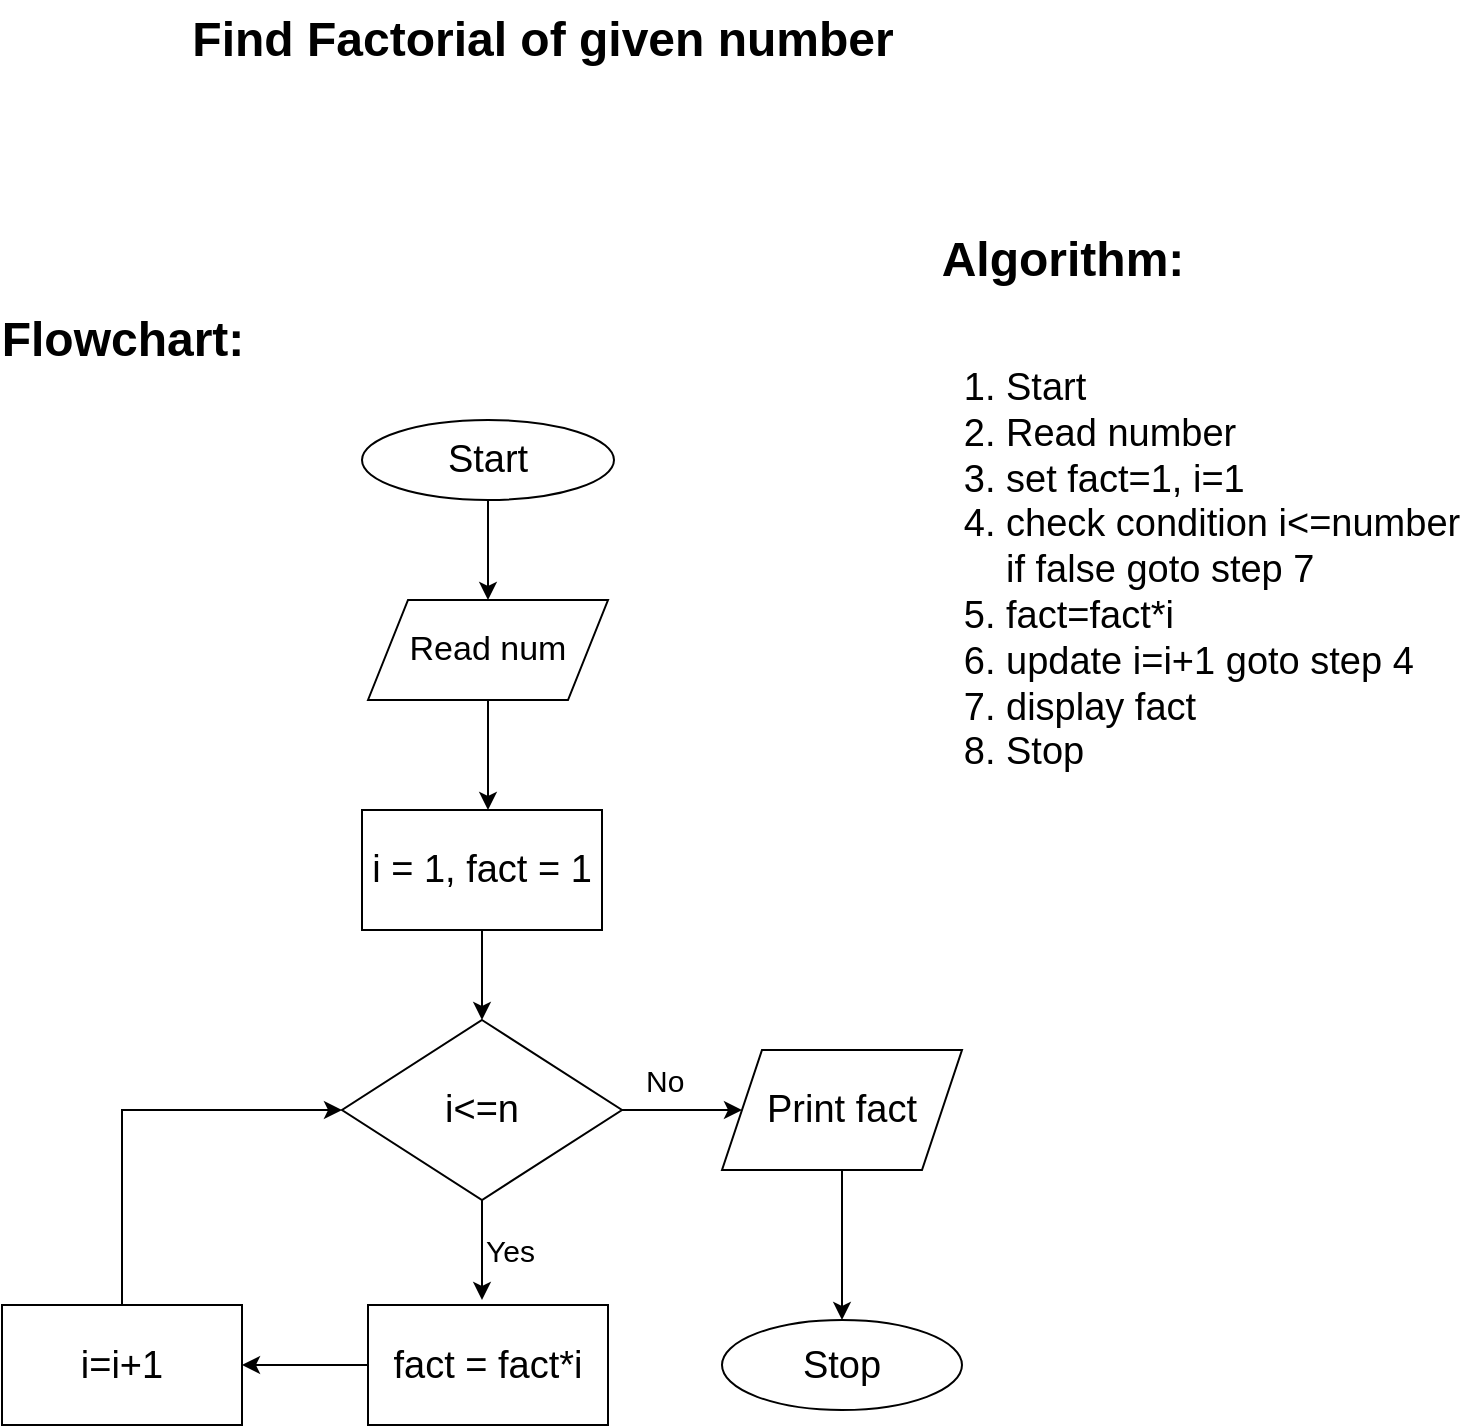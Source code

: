 <mxfile version="20.2.3" type="device"><diagram id="C5RBs43oDa-KdzZeNtuy" name="Page-1"><mxGraphModel dx="948" dy="857" grid="1" gridSize="10" guides="1" tooltips="1" connect="1" arrows="1" fold="1" page="1" pageScale="1" pageWidth="827" pageHeight="1169" math="0" shadow="0"><root><mxCell id="WIyWlLk6GJQsqaUBKTNV-0"/><mxCell id="WIyWlLk6GJQsqaUBKTNV-1" parent="WIyWlLk6GJQsqaUBKTNV-0"/><mxCell id="X0aBdcByCuxlTt1kCmt3-0" value="&lt;font style=&quot;font-size: 19px;&quot;&gt;Start&lt;/font&gt;" style="ellipse;whiteSpace=wrap;html=1;" parent="WIyWlLk6GJQsqaUBKTNV-1" vertex="1"><mxGeometry x="210" y="280" width="126" height="40" as="geometry"/></mxCell><mxCell id="X0aBdcByCuxlTt1kCmt3-1" value="&lt;font style=&quot;font-size: 17px;&quot;&gt;Read num&lt;br&gt;&lt;/font&gt;" style="shape=parallelogram;perimeter=parallelogramPerimeter;whiteSpace=wrap;html=1;fixedSize=1;" parent="WIyWlLk6GJQsqaUBKTNV-1" vertex="1"><mxGeometry x="213" y="370" width="120" height="50" as="geometry"/></mxCell><mxCell id="X0aBdcByCuxlTt1kCmt3-6" value="" style="endArrow=classic;html=1;rounded=0;exitX=0.5;exitY=1;exitDx=0;exitDy=0;entryX=0.5;entryY=0;entryDx=0;entryDy=0;" parent="WIyWlLk6GJQsqaUBKTNV-1" source="X0aBdcByCuxlTt1kCmt3-0" target="X0aBdcByCuxlTt1kCmt3-1" edge="1"><mxGeometry width="50" height="50" relative="1" as="geometry"><mxPoint x="249" y="690" as="sourcePoint"/><mxPoint x="299" y="640" as="targetPoint"/></mxGeometry></mxCell><mxCell id="X0aBdcByCuxlTt1kCmt3-7" value="" style="endArrow=classic;html=1;rounded=0;exitX=0.5;exitY=1;exitDx=0;exitDy=0;" parent="WIyWlLk6GJQsqaUBKTNV-1" source="X0aBdcByCuxlTt1kCmt3-1" edge="1"><mxGeometry width="50" height="50" relative="1" as="geometry"><mxPoint x="249" y="690" as="sourcePoint"/><mxPoint x="273" y="475" as="targetPoint"/></mxGeometry></mxCell><mxCell id="X0aBdcByCuxlTt1kCmt3-19" value="Algorithm:" style="text;strokeColor=none;fillColor=none;html=1;fontSize=24;fontStyle=1;verticalAlign=middle;align=center;" parent="WIyWlLk6GJQsqaUBKTNV-1" vertex="1"><mxGeometry x="510" y="180" width="100" height="40" as="geometry"/></mxCell><mxCell id="X0aBdcByCuxlTt1kCmt3-20" value="Flowchart:" style="text;strokeColor=none;fillColor=none;html=1;fontSize=24;fontStyle=1;verticalAlign=middle;align=center;" parent="WIyWlLk6GJQsqaUBKTNV-1" vertex="1"><mxGeometry x="40" y="220" width="100" height="40" as="geometry"/></mxCell><mxCell id="X0aBdcByCuxlTt1kCmt3-21" value="Find Factorial of given number" style="text;strokeColor=none;fillColor=none;html=1;fontSize=24;fontStyle=1;verticalAlign=middle;align=center;" parent="WIyWlLk6GJQsqaUBKTNV-1" vertex="1"><mxGeometry x="250" y="70" width="100" height="40" as="geometry"/></mxCell><mxCell id="X0aBdcByCuxlTt1kCmt3-26" value="&lt;ol&gt;&lt;li&gt;Start&lt;/li&gt;&lt;li&gt;Read number&lt;/li&gt;&lt;li&gt;set fact=1, i=1&lt;/li&gt;&lt;li&gt;check condition i&amp;lt;=number if false goto step 7&lt;/li&gt;&lt;li&gt;fact=fact*i&lt;/li&gt;&lt;li&gt;update i=i+1 goto step 4&lt;/li&gt;&lt;li&gt;display fact&lt;/li&gt;&lt;li&gt;Stop&lt;/li&gt;&lt;/ol&gt;" style="text;strokeColor=none;fillColor=none;html=1;whiteSpace=wrap;verticalAlign=middle;overflow=hidden;fontSize=19;" parent="WIyWlLk6GJQsqaUBKTNV-1" vertex="1"><mxGeometry x="490" y="230" width="280" height="250" as="geometry"/></mxCell><mxCell id="JCLA_JhDBz_T0_aP7jsc-11" style="edgeStyle=orthogonalEdgeStyle;rounded=0;orthogonalLoop=1;jettySize=auto;html=1;entryX=0.5;entryY=0;entryDx=0;entryDy=0;fontSize=19;" parent="WIyWlLk6GJQsqaUBKTNV-1" source="JCLA_JhDBz_T0_aP7jsc-0" target="JCLA_JhDBz_T0_aP7jsc-2" edge="1"><mxGeometry relative="1" as="geometry"/></mxCell><mxCell id="JCLA_JhDBz_T0_aP7jsc-0" value="i = 1, fact = 1" style="rounded=0;whiteSpace=wrap;html=1;fontSize=19;" parent="WIyWlLk6GJQsqaUBKTNV-1" vertex="1"><mxGeometry x="210" y="475" width="120" height="60" as="geometry"/></mxCell><mxCell id="JCLA_JhDBz_T0_aP7jsc-10" style="edgeStyle=orthogonalEdgeStyle;rounded=0;orthogonalLoop=1;jettySize=auto;html=1;fontSize=19;" parent="WIyWlLk6GJQsqaUBKTNV-1" source="JCLA_JhDBz_T0_aP7jsc-2" edge="1"><mxGeometry relative="1" as="geometry"><mxPoint x="270" y="720" as="targetPoint"/></mxGeometry></mxCell><mxCell id="JCLA_JhDBz_T0_aP7jsc-14" value="" style="edgeStyle=orthogonalEdgeStyle;rounded=0;orthogonalLoop=1;jettySize=auto;html=1;fontSize=19;" parent="WIyWlLk6GJQsqaUBKTNV-1" source="JCLA_JhDBz_T0_aP7jsc-2" target="JCLA_JhDBz_T0_aP7jsc-3" edge="1"><mxGeometry relative="1" as="geometry"/></mxCell><mxCell id="JCLA_JhDBz_T0_aP7jsc-2" value="i&amp;lt;=n" style="rhombus;whiteSpace=wrap;html=1;fontSize=19;" parent="WIyWlLk6GJQsqaUBKTNV-1" vertex="1"><mxGeometry x="200" y="580" width="140" height="90" as="geometry"/></mxCell><mxCell id="JCLA_JhDBz_T0_aP7jsc-15" value="" style="edgeStyle=orthogonalEdgeStyle;rounded=0;orthogonalLoop=1;jettySize=auto;html=1;fontSize=19;" parent="WIyWlLk6GJQsqaUBKTNV-1" source="JCLA_JhDBz_T0_aP7jsc-3" target="JCLA_JhDBz_T0_aP7jsc-4" edge="1"><mxGeometry relative="1" as="geometry"/></mxCell><mxCell id="JCLA_JhDBz_T0_aP7jsc-3" value="Print fact" style="shape=parallelogram;perimeter=parallelogramPerimeter;whiteSpace=wrap;html=1;fixedSize=1;fontSize=19;" parent="WIyWlLk6GJQsqaUBKTNV-1" vertex="1"><mxGeometry x="390" y="595" width="120" height="60" as="geometry"/></mxCell><mxCell id="JCLA_JhDBz_T0_aP7jsc-4" value="Stop" style="ellipse;whiteSpace=wrap;html=1;fontSize=19;" parent="WIyWlLk6GJQsqaUBKTNV-1" vertex="1"><mxGeometry x="390" y="730" width="120" height="45" as="geometry"/></mxCell><mxCell id="JCLA_JhDBz_T0_aP7jsc-9" style="edgeStyle=orthogonalEdgeStyle;rounded=0;orthogonalLoop=1;jettySize=auto;html=1;entryX=1;entryY=0.5;entryDx=0;entryDy=0;fontSize=19;" parent="WIyWlLk6GJQsqaUBKTNV-1" source="JCLA_JhDBz_T0_aP7jsc-5" target="JCLA_JhDBz_T0_aP7jsc-7" edge="1"><mxGeometry relative="1" as="geometry"/></mxCell><mxCell id="JCLA_JhDBz_T0_aP7jsc-5" value="fact = fact*i" style="rounded=0;whiteSpace=wrap;html=1;fontSize=19;" parent="WIyWlLk6GJQsqaUBKTNV-1" vertex="1"><mxGeometry x="213" y="722.5" width="120" height="60" as="geometry"/></mxCell><mxCell id="JCLA_JhDBz_T0_aP7jsc-8" style="edgeStyle=orthogonalEdgeStyle;rounded=0;orthogonalLoop=1;jettySize=auto;html=1;entryX=0;entryY=0.5;entryDx=0;entryDy=0;fontSize=19;" parent="WIyWlLk6GJQsqaUBKTNV-1" source="JCLA_JhDBz_T0_aP7jsc-7" target="JCLA_JhDBz_T0_aP7jsc-2" edge="1"><mxGeometry relative="1" as="geometry"><Array as="points"><mxPoint x="90" y="625"/></Array></mxGeometry></mxCell><mxCell id="JCLA_JhDBz_T0_aP7jsc-7" value="i=i+1" style="rounded=0;whiteSpace=wrap;html=1;fontSize=19;" parent="WIyWlLk6GJQsqaUBKTNV-1" vertex="1"><mxGeometry x="30" y="722.5" width="120" height="60" as="geometry"/></mxCell><mxCell id="G3AAFuowU78sJgK7DYxa-0" value="Yes" style="text;whiteSpace=wrap;html=1;fontSize=15;" vertex="1" parent="WIyWlLk6GJQsqaUBKTNV-1"><mxGeometry x="270" y="680" width="30" height="30" as="geometry"/></mxCell><mxCell id="G3AAFuowU78sJgK7DYxa-1" value="No" style="text;whiteSpace=wrap;html=1;fontSize=15;" vertex="1" parent="WIyWlLk6GJQsqaUBKTNV-1"><mxGeometry x="350" y="595" width="30" height="30" as="geometry"/></mxCell></root></mxGraphModel></diagram></mxfile>